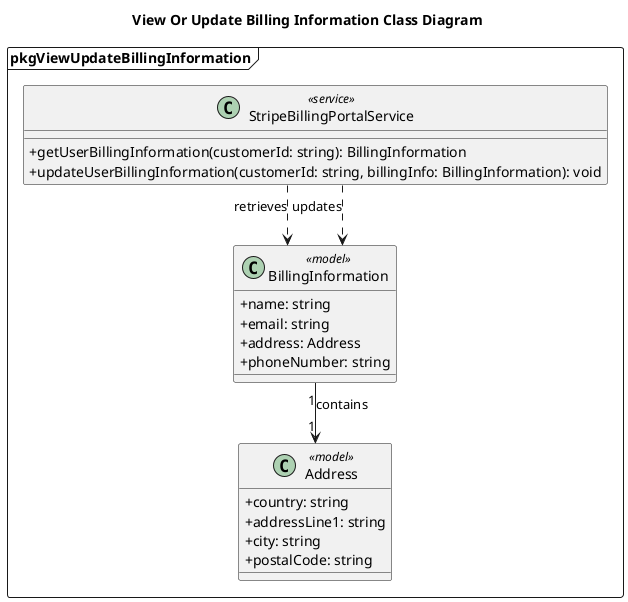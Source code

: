 @startuml ViewUpdateBillingInformationClassDiagram
skinparam classAttributeIconSize 0
skinparam linetype ortho
Title View Or Update Billing Information Class Diagram
package pkgViewUpdateBillingInformation <<Frame>> {
  class StripeBillingPortalService <<service>>{
    + getUserBillingInformation(customerId: string): BillingInformation
    + updateUserBillingInformation(customerId: string, billingInfo: BillingInformation): void
  }

  class BillingInformation <<model>>{
    + name: string
    + email: string
    + address: Address
    + phoneNumber: string
  }

  class Address <<model>>{
    + country: string
    + addressLine1: string
    + city: string
    + postalCode: string
  }

  StripeBillingPortalService ..> BillingInformation : retrieves
  StripeBillingPortalService ..> BillingInformation : updates
  BillingInformation "1" --> "1" Address : contains
}
@enduml
